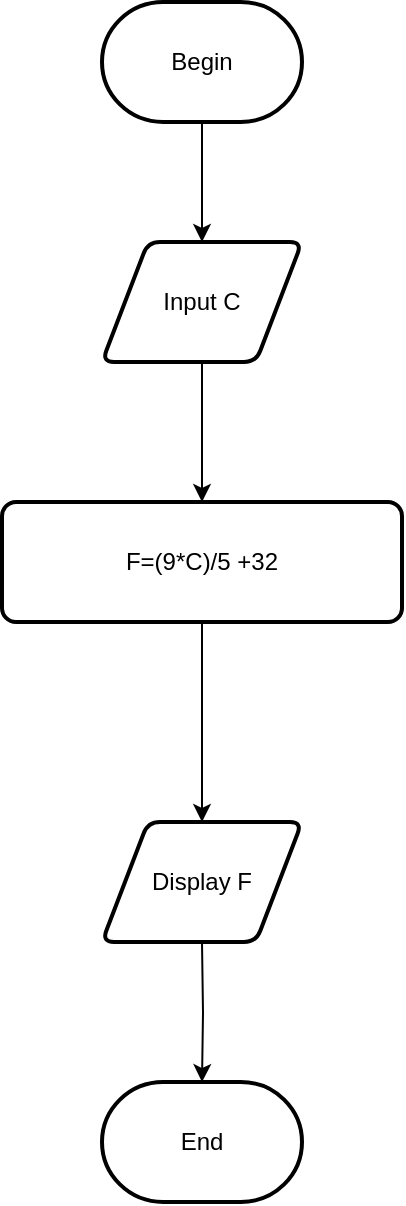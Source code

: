 <mxfile version="20.8.16" type="device" pages="5"><diagram name="TH1_Aglo_temperature_conversion" id="z-Ecag7XtdV0DOx-GFVC"><mxGraphModel dx="358" dy="674" grid="1" gridSize="10" guides="1" tooltips="1" connect="1" arrows="1" fold="1" page="1" pageScale="1" pageWidth="1169" pageHeight="827" math="0" shadow="0"><root><mxCell id="0"/><mxCell id="1" parent="0"/><mxCell id="3XTtKVtYHwMLiTdskplB-5" style="edgeStyle=orthogonalEdgeStyle;rounded=0;orthogonalLoop=1;jettySize=auto;html=1;" edge="1" parent="1"><mxGeometry relative="1" as="geometry"><mxPoint x="470" y="200" as="sourcePoint"/><mxPoint x="470" y="270" as="targetPoint"/></mxGeometry></mxCell><mxCell id="3XTtKVtYHwMLiTdskplB-3" style="edgeStyle=orthogonalEdgeStyle;rounded=0;orthogonalLoop=1;jettySize=auto;html=1;entryX=0.5;entryY=0;entryDx=0;entryDy=0;" edge="1" parent="1" source="3XTtKVtYHwMLiTdskplB-2"><mxGeometry relative="1" as="geometry"><mxPoint x="470" y="140" as="targetPoint"/></mxGeometry></mxCell><mxCell id="3XTtKVtYHwMLiTdskplB-2" value="Begin" style="strokeWidth=2;html=1;shape=mxgraph.flowchart.terminator;whiteSpace=wrap;" vertex="1" parent="1"><mxGeometry x="420" y="20" width="100" height="60" as="geometry"/></mxCell><mxCell id="3XTtKVtYHwMLiTdskplB-7" style="edgeStyle=orthogonalEdgeStyle;rounded=0;orthogonalLoop=1;jettySize=auto;html=1;" edge="1" parent="1"><mxGeometry relative="1" as="geometry"><mxPoint x="470" y="330" as="sourcePoint"/><mxPoint x="470" y="430" as="targetPoint"/></mxGeometry></mxCell><mxCell id="3XTtKVtYHwMLiTdskplB-9" style="edgeStyle=orthogonalEdgeStyle;rounded=0;orthogonalLoop=1;jettySize=auto;html=1;" edge="1" parent="1" target="3XTtKVtYHwMLiTdskplB-8"><mxGeometry relative="1" as="geometry"><mxPoint x="470" y="490" as="sourcePoint"/></mxGeometry></mxCell><mxCell id="3XTtKVtYHwMLiTdskplB-8" value="End" style="strokeWidth=2;html=1;shape=mxgraph.flowchart.terminator;whiteSpace=wrap;" vertex="1" parent="1"><mxGeometry x="420" y="560" width="100" height="60" as="geometry"/></mxCell><mxCell id="cidz63K17FF9WwEXyULt-1" value="Input C" style="shape=parallelogram;html=1;strokeWidth=2;perimeter=parallelogramPerimeter;whiteSpace=wrap;rounded=1;arcSize=12;size=0.23;" vertex="1" parent="1"><mxGeometry x="420" y="140" width="100" height="60" as="geometry"/></mxCell><mxCell id="cidz63K17FF9WwEXyULt-2" value="F=(9*C)/5 +32" style="rounded=1;whiteSpace=wrap;html=1;absoluteArcSize=1;arcSize=14;strokeWidth=2;" vertex="1" parent="1"><mxGeometry x="370" y="270" width="200" height="60" as="geometry"/></mxCell><mxCell id="cidz63K17FF9WwEXyULt-3" value="Display F" style="shape=parallelogram;html=1;strokeWidth=2;perimeter=parallelogramPerimeter;whiteSpace=wrap;rounded=1;arcSize=12;size=0.23;" vertex="1" parent="1"><mxGeometry x="420" y="430" width="100" height="60" as="geometry"/></mxCell></root></mxGraphModel></diagram><diagram id="kIPvLgVonutG8pXQMLqv" name="TH2_Aglo_guess_number"><mxGraphModel dx="1720" dy="1037" grid="1" gridSize="10" guides="1" tooltips="1" connect="1" arrows="1" fold="1" page="1" pageScale="1" pageWidth="1169" pageHeight="827" math="0" shadow="0"><root><mxCell id="0"/><mxCell id="1" parent="0"/><mxCell id="Uh2rlS9mvRCxZnGvqWAy-11" style="edgeStyle=orthogonalEdgeStyle;rounded=0;orthogonalLoop=1;jettySize=auto;html=1;entryX=0.5;entryY=0;entryDx=0;entryDy=0;" edge="1" parent="1" source="Uh2rlS9mvRCxZnGvqWAy-2" target="Uh2rlS9mvRCxZnGvqWAy-3"><mxGeometry relative="1" as="geometry"/></mxCell><mxCell id="Uh2rlS9mvRCxZnGvqWAy-2" value="Begin" style="strokeWidth=2;html=1;shape=mxgraph.flowchart.terminator;whiteSpace=wrap;" vertex="1" parent="1"><mxGeometry x="220" y="90" width="100" height="60" as="geometry"/></mxCell><mxCell id="Uh2rlS9mvRCxZnGvqWAy-12" style="edgeStyle=orthogonalEdgeStyle;rounded=0;orthogonalLoop=1;jettySize=auto;html=1;" edge="1" parent="1" source="Uh2rlS9mvRCxZnGvqWAy-3" target="Uh2rlS9mvRCxZnGvqWAy-4"><mxGeometry relative="1" as="geometry"/></mxCell><mxCell id="Uh2rlS9mvRCxZnGvqWAy-3" value="Input N ngẫu nhiên từ 0-9" style="shape=parallelogram;html=1;strokeWidth=2;perimeter=parallelogramPerimeter;whiteSpace=wrap;rounded=1;arcSize=12;size=0.23;" vertex="1" parent="1"><mxGeometry x="90" y="230" width="360" height="60" as="geometry"/></mxCell><mxCell id="Uh2rlS9mvRCxZnGvqWAy-13" style="edgeStyle=orthogonalEdgeStyle;rounded=0;orthogonalLoop=1;jettySize=auto;html=1;" edge="1" parent="1" source="Uh2rlS9mvRCxZnGvqWAy-4" target="Uh2rlS9mvRCxZnGvqWAy-5"><mxGeometry relative="1" as="geometry"/></mxCell><mxCell id="Uh2rlS9mvRCxZnGvqWAy-4" value="Input M" style="shape=parallelogram;html=1;strokeWidth=2;perimeter=parallelogramPerimeter;whiteSpace=wrap;rounded=1;arcSize=12;size=0.23;" vertex="1" parent="1"><mxGeometry x="220" y="370" width="100" height="60" as="geometry"/></mxCell><mxCell id="Uh2rlS9mvRCxZnGvqWAy-9" style="edgeStyle=orthogonalEdgeStyle;rounded=0;orthogonalLoop=1;jettySize=auto;html=1;entryX=0.5;entryY=0;entryDx=0;entryDy=0;" edge="1" parent="1" source="Uh2rlS9mvRCxZnGvqWAy-5" target="Uh2rlS9mvRCxZnGvqWAy-6"><mxGeometry relative="1" as="geometry"><Array as="points"><mxPoint x="105" y="540"/></Array></mxGeometry></mxCell><mxCell id="Uh2rlS9mvRCxZnGvqWAy-10" style="edgeStyle=orthogonalEdgeStyle;rounded=0;orthogonalLoop=1;jettySize=auto;html=1;" edge="1" parent="1" source="Uh2rlS9mvRCxZnGvqWAy-5" target="Uh2rlS9mvRCxZnGvqWAy-7"><mxGeometry relative="1" as="geometry"><Array as="points"><mxPoint x="435" y="550"/></Array></mxGeometry></mxCell><mxCell id="Uh2rlS9mvRCxZnGvqWAy-5" value="N==M" style="strokeWidth=2;html=1;shape=mxgraph.flowchart.decision;whiteSpace=wrap;" vertex="1" parent="1"><mxGeometry x="220" y="490" width="100" height="100" as="geometry"/></mxCell><mxCell id="Uh2rlS9mvRCxZnGvqWAy-15" style="edgeStyle=orthogonalEdgeStyle;rounded=0;orthogonalLoop=1;jettySize=auto;html=1;entryX=0;entryY=0.5;entryDx=0;entryDy=0;entryPerimeter=0;" edge="1" parent="1" source="Uh2rlS9mvRCxZnGvqWAy-6" target="Uh2rlS9mvRCxZnGvqWAy-8"><mxGeometry relative="1" as="geometry"/></mxCell><mxCell id="Uh2rlS9mvRCxZnGvqWAy-6" value="Output &quot;Dự đoán đúng&quot;" style="shape=parallelogram;html=1;strokeWidth=2;perimeter=parallelogramPerimeter;whiteSpace=wrap;rounded=1;arcSize=12;size=0.23;" vertex="1" parent="1"><mxGeometry x="-10" y="660" width="230" height="60" as="geometry"/></mxCell><mxCell id="Uh2rlS9mvRCxZnGvqWAy-14" style="edgeStyle=orthogonalEdgeStyle;rounded=0;orthogonalLoop=1;jettySize=auto;html=1;entryX=1;entryY=0.5;entryDx=0;entryDy=0;entryPerimeter=0;" edge="1" parent="1" source="Uh2rlS9mvRCxZnGvqWAy-7" target="Uh2rlS9mvRCxZnGvqWAy-8"><mxGeometry relative="1" as="geometry"/></mxCell><mxCell id="Uh2rlS9mvRCxZnGvqWAy-7" value="Output &quot;Dự đoán sai&quot;" style="shape=parallelogram;html=1;strokeWidth=2;perimeter=parallelogramPerimeter;whiteSpace=wrap;rounded=1;arcSize=12;size=0.23;" vertex="1" parent="1"><mxGeometry x="320" y="660" width="230" height="60" as="geometry"/></mxCell><mxCell id="Uh2rlS9mvRCxZnGvqWAy-8" value="End" style="strokeWidth=2;html=1;shape=mxgraph.flowchart.terminator;whiteSpace=wrap;" vertex="1" parent="1"><mxGeometry x="220" y="810" width="100" height="60" as="geometry"/></mxCell><mxCell id="Uh2rlS9mvRCxZnGvqWAy-16" value="YES" style="text;html=1;strokeColor=none;fillColor=none;align=center;verticalAlign=middle;whiteSpace=wrap;rounded=0;" vertex="1" parent="1"><mxGeometry x="110" y="500" width="60" height="30" as="geometry"/></mxCell><mxCell id="Uh2rlS9mvRCxZnGvqWAy-17" value="NO" style="text;html=1;strokeColor=none;fillColor=none;align=center;verticalAlign=middle;whiteSpace=wrap;rounded=0;" vertex="1" parent="1"><mxGeometry x="350" y="510" width="60" height="30" as="geometry"/></mxCell></root></mxGraphModel></diagram><diagram id="JzwLHw0qT0AQKPSYIRBj" name="TH3_average_score"><mxGraphModel dx="597" dy="1123" grid="1" gridSize="10" guides="1" tooltips="1" connect="1" arrows="1" fold="1" page="1" pageScale="1" pageWidth="1169" pageHeight="827" math="0" shadow="0"><root><mxCell id="0"/><mxCell id="1" parent="0"/><mxCell id="V80vxKgpTHDF7PZHybiU-6" style="edgeStyle=orthogonalEdgeStyle;rounded=0;orthogonalLoop=1;jettySize=auto;html=1;entryX=0.5;entryY=0;entryDx=0;entryDy=0;" edge="1" parent="1" source="u5oXYtV3NKRl-gYC1ytZ-1" target="u5oXYtV3NKRl-gYC1ytZ-2"><mxGeometry relative="1" as="geometry"/></mxCell><mxCell id="u5oXYtV3NKRl-gYC1ytZ-1" value="Begin" style="strokeWidth=2;html=1;shape=mxgraph.flowchart.terminator;whiteSpace=wrap;" vertex="1" parent="1"><mxGeometry x="360" width="100" height="60" as="geometry"/></mxCell><mxCell id="V80vxKgpTHDF7PZHybiU-7" style="edgeStyle=orthogonalEdgeStyle;rounded=0;orthogonalLoop=1;jettySize=auto;html=1;" edge="1" parent="1" source="u5oXYtV3NKRl-gYC1ytZ-2" target="1CCtXb8zHZi55fQOlHdO-1"><mxGeometry relative="1" as="geometry"/></mxCell><mxCell id="u5oXYtV3NKRl-gYC1ytZ-2" value="Input A,B,C" style="shape=parallelogram;html=1;strokeWidth=2;perimeter=parallelogramPerimeter;whiteSpace=wrap;rounded=1;arcSize=12;size=0.23;" vertex="1" parent="1"><mxGeometry x="360" y="130" width="100" height="60" as="geometry"/></mxCell><mxCell id="tb_lgwTQB5GJYdjLvDP2-1" style="edgeStyle=orthogonalEdgeStyle;rounded=0;orthogonalLoop=1;jettySize=auto;html=1;" edge="1" parent="1" source="1CCtXb8zHZi55fQOlHdO-1"><mxGeometry relative="1" as="geometry"><mxPoint x="200" y="590" as="targetPoint"/><Array as="points"><mxPoint x="200" y="390"/></Array></mxGeometry></mxCell><mxCell id="tb_lgwTQB5GJYdjLvDP2-2" style="edgeStyle=orthogonalEdgeStyle;rounded=0;orthogonalLoop=1;jettySize=auto;html=1;entryX=0.75;entryY=0;entryDx=0;entryDy=0;" edge="1" parent="1" source="1CCtXb8zHZi55fQOlHdO-1" target="dTHVtkMwbXBJsg-jbyZ9-2"><mxGeometry relative="1" as="geometry"><Array as="points"><mxPoint x="652" y="390"/></Array></mxGeometry></mxCell><mxCell id="1CCtXb8zHZi55fQOlHdO-1" value="&lt;p style=&quot;margin: 0cm 0cm 0cm 36pt; font-size: 12pt; font-family: Calibri, sans-serif;&quot; class=&quot;MsoNormal&quot;&gt;A &amp;gt;=0 AND 10 &amp;lt;=A) AND&lt;/p&gt;&lt;p style=&quot;margin: 0cm 0cm 0cm 36pt; font-size: 12pt; font-family: Calibri, sans-serif;&quot; class=&quot;MsoNormal&quot;&gt;&lt;span lang=&quot;VI&quot;&gt;&amp;nbsp; &amp;nbsp;(B &amp;gt;=0 AND 10 &amp;lt;=B) AND&lt;/span&gt;&lt;/p&gt;&lt;p style=&quot;margin: 0cm 0cm 0cm 36pt; font-size: 12pt; font-family: Calibri, sans-serif;&quot; class=&quot;MsoNormal&quot;&gt;&lt;span lang=&quot;VI&quot;&gt;&amp;nbsp; &amp;nbsp; (C &amp;gt;=0 AND 10 &amp;lt;=C) AND&lt;/span&gt;&lt;/p&gt;" style="strokeWidth=2;html=1;shape=mxgraph.flowchart.decision;whiteSpace=wrap;align=left;" vertex="1" parent="1"><mxGeometry x="255" y="290" width="310" height="200" as="geometry"/></mxCell><mxCell id="V80vxKgpTHDF7PZHybiU-4" style="edgeStyle=orthogonalEdgeStyle;rounded=0;orthogonalLoop=1;jettySize=auto;html=1;entryX=0;entryY=0.5;entryDx=0;entryDy=0;entryPerimeter=0;" edge="1" parent="1" target="V80vxKgpTHDF7PZHybiU-3"><mxGeometry relative="1" as="geometry"><mxPoint x="215" y="650" as="sourcePoint"/><Array as="points"><mxPoint x="215" y="750"/></Array></mxGeometry></mxCell><mxCell id="V80vxKgpTHDF7PZHybiU-5" style="edgeStyle=orthogonalEdgeStyle;rounded=0;orthogonalLoop=1;jettySize=auto;html=1;entryX=1;entryY=0.5;entryDx=0;entryDy=0;entryPerimeter=0;exitX=0.612;exitY=1.036;exitDx=0;exitDy=0;exitPerimeter=0;" edge="1" parent="1" source="dTHVtkMwbXBJsg-jbyZ9-2" target="V80vxKgpTHDF7PZHybiU-3"><mxGeometry relative="1" as="geometry"><Array as="points"><mxPoint x="655" y="750"/></Array></mxGeometry></mxCell><mxCell id="dTHVtkMwbXBJsg-jbyZ9-2" value="OUtput &quot;Không thể thự thi&quot;" style="shape=parallelogram;html=1;strokeWidth=2;perimeter=parallelogramPerimeter;whiteSpace=wrap;rounded=1;arcSize=12;size=0.23;" vertex="1" parent="1"><mxGeometry x="490" y="580" width="270" height="60" as="geometry"/></mxCell><mxCell id="V80vxKgpTHDF7PZHybiU-3" value="End" style="strokeWidth=2;html=1;shape=mxgraph.flowchart.terminator;whiteSpace=wrap;" vertex="1" parent="1"><mxGeometry x="360" y="720" width="100" height="60" as="geometry"/></mxCell><mxCell id="oSIrALMisERqpd3--pe5-1" value="YES" style="text;html=1;align=center;verticalAlign=middle;resizable=0;points=[];autosize=1;strokeColor=none;fillColor=none;" vertex="1" parent="1"><mxGeometry x="200" y="360" width="50" height="30" as="geometry"/></mxCell><mxCell id="oSIrALMisERqpd3--pe5-3" value="No" style="text;html=1;align=center;verticalAlign=middle;resizable=0;points=[];autosize=1;strokeColor=none;fillColor=none;" vertex="1" parent="1"><mxGeometry x="570" y="365" width="40" height="30" as="geometry"/></mxCell><mxCell id="finKexHOR0rj_BpZWW5r-1" value="TB= (A+B+C)/3" style="rounded=1;whiteSpace=wrap;html=1;absoluteArcSize=1;arcSize=14;strokeWidth=2;" vertex="1" parent="1"><mxGeometry x="155" y="590" width="100" height="60" as="geometry"/></mxCell></root></mxGraphModel></diagram><diagram id="EL9HG1JgrVTTBLlvtjzL" name="BT1_exchange_rate"><mxGraphModel dx="358" dy="674" grid="1" gridSize="10" guides="1" tooltips="1" connect="1" arrows="1" fold="1" page="1" pageScale="1" pageWidth="1169" pageHeight="827" math="0" shadow="0"><root><mxCell id="0"/><mxCell id="1" parent="0"/><mxCell id="JHP5sL1T-VZSiP7OojMO-2" style="edgeStyle=orthogonalEdgeStyle;rounded=0;orthogonalLoop=1;jettySize=auto;html=1;entryX=0.5;entryY=0;entryDx=0;entryDy=0;" edge="1" parent="1" source="r2JU_aXqQ4K3YFV64XvW-1" target="Xg8sPPJkqaVZk9IFILf5-1"><mxGeometry relative="1" as="geometry"/></mxCell><mxCell id="r2JU_aXqQ4K3YFV64XvW-1" value="Begin" style="strokeWidth=2;html=1;shape=mxgraph.flowchart.terminator;whiteSpace=wrap;" vertex="1" parent="1"><mxGeometry x="130" y="80" width="100" height="60" as="geometry"/></mxCell><mxCell id="JHP5sL1T-VZSiP7OojMO-3" style="edgeStyle=orthogonalEdgeStyle;rounded=0;orthogonalLoop=1;jettySize=auto;html=1;entryX=0.5;entryY=0;entryDx=0;entryDy=0;" edge="1" parent="1" source="Xg8sPPJkqaVZk9IFILf5-1" target="CkwVtqDgc_lrKV6cSyTr-1"><mxGeometry relative="1" as="geometry"/></mxCell><mxCell id="Xg8sPPJkqaVZk9IFILf5-1" value="A số tiền Đô la Mỹ&lt;br&gt;B là số tiền Việt Nam Đồng&lt;br&gt;E là tỷ giá $ sang VNĐ" style="shape=parallelogram;html=1;strokeWidth=2;perimeter=parallelogramPerimeter;whiteSpace=wrap;rounded=1;arcSize=12;size=0.23;" vertex="1" parent="1"><mxGeometry x="75" y="210" width="210" height="60" as="geometry"/></mxCell><mxCell id="JHP5sL1T-VZSiP7OojMO-4" style="edgeStyle=orthogonalEdgeStyle;rounded=0;orthogonalLoop=1;jettySize=auto;html=1;entryX=0.6;entryY=0.167;entryDx=0;entryDy=0;entryPerimeter=0;" edge="1" parent="1" source="CkwVtqDgc_lrKV6cSyTr-1" target="ZIudOOtf4o62DCRAsU9N-1"><mxGeometry relative="1" as="geometry"/></mxCell><mxCell id="CkwVtqDgc_lrKV6cSyTr-1" value="Input A" style="shape=parallelogram;html=1;strokeWidth=2;perimeter=parallelogramPerimeter;whiteSpace=wrap;rounded=1;arcSize=12;size=0.23;" vertex="1" parent="1"><mxGeometry x="130" y="320" width="100" height="60" as="geometry"/></mxCell><mxCell id="JHP5sL1T-VZSiP7OojMO-5" style="edgeStyle=orthogonalEdgeStyle;rounded=0;orthogonalLoop=1;jettySize=auto;html=1;entryX=0.5;entryY=0;entryDx=0;entryDy=0;" edge="1" parent="1" source="ZIudOOtf4o62DCRAsU9N-1" target="zMWTtKVbeBgDyvbenV3L-1"><mxGeometry relative="1" as="geometry"/></mxCell><mxCell id="ZIudOOtf4o62DCRAsU9N-1" value="E= 23000" style="shape=parallelogram;html=1;strokeWidth=2;perimeter=parallelogramPerimeter;whiteSpace=wrap;rounded=1;arcSize=12;size=0.23;" vertex="1" parent="1"><mxGeometry x="120" y="440" width="100" height="50" as="geometry"/></mxCell><mxCell id="JHP5sL1T-VZSiP7OojMO-6" style="edgeStyle=orthogonalEdgeStyle;rounded=0;orthogonalLoop=1;jettySize=auto;html=1;" edge="1" parent="1" source="zMWTtKVbeBgDyvbenV3L-1" target="zMWTtKVbeBgDyvbenV3L-2"><mxGeometry relative="1" as="geometry"><Array as="points"><mxPoint x="170" y="650"/><mxPoint x="170" y="650"/></Array></mxGeometry></mxCell><mxCell id="zMWTtKVbeBgDyvbenV3L-1" value="B=A*E" style="rounded=1;whiteSpace=wrap;html=1;absoluteArcSize=1;arcSize=14;strokeWidth=2;" vertex="1" parent="1"><mxGeometry x="120" y="550" width="100" height="50" as="geometry"/></mxCell><mxCell id="JHP5sL1T-VZSiP7OojMO-7" style="edgeStyle=orthogonalEdgeStyle;rounded=0;orthogonalLoop=1;jettySize=auto;html=1;entryX=0.5;entryY=0;entryDx=0;entryDy=0;entryPerimeter=0;" edge="1" parent="1" source="zMWTtKVbeBgDyvbenV3L-2" target="JHP5sL1T-VZSiP7OojMO-1"><mxGeometry relative="1" as="geometry"><Array as="points"><mxPoint x="165" y="800"/></Array></mxGeometry></mxCell><mxCell id="zMWTtKVbeBgDyvbenV3L-2" value="Output &quot;Số tiền VND tương ứng: &quot;,B" style="shape=parallelogram;html=1;strokeWidth=2;perimeter=parallelogramPerimeter;whiteSpace=wrap;rounded=1;arcSize=12;size=0.23;" vertex="1" parent="1"><mxGeometry x="30" y="680" width="270" height="60" as="geometry"/></mxCell><mxCell id="JHP5sL1T-VZSiP7OojMO-1" value="End" style="strokeWidth=2;html=1;shape=mxgraph.flowchart.terminator;whiteSpace=wrap;" vertex="1" parent="1"><mxGeometry x="115" y="800" width="100" height="60" as="geometry"/></mxCell></root></mxGraphModel></diagram><diagram id="i6U_pmXPTPkINHQU6Ocy" name="BT2_Aglo_value_max"><mxGraphModel dx="1432" dy="2696" grid="0" gridSize="10" guides="1" tooltips="1" connect="1" arrows="1" fold="1" page="0" pageScale="1" pageWidth="1169" pageHeight="827" math="0" shadow="0"><root><mxCell id="0"/><mxCell id="1" parent="0"/><mxCell id="DIljuVietHSQ6OegzxgV-1" value="&lt;meta charset=&quot;utf-8&quot;&gt;&lt;div style=&quot;box-sizing: border-box; border-radius: 0px; margin: 0px; color: rgb(170, 170, 170); font-family: -apple-system, &amp;quot;system-ui&amp;quot;, &amp;quot;Segoe UI&amp;quot;, Roboto, Oxygen-Sans, Ubuntu, Cantarell, &amp;quot;Helvetica Neue&amp;quot;, sans-serif; font-size: 16px; font-style: normal; font-variant-ligatures: normal; font-variant-caps: normal; font-weight: 400; letter-spacing: normal; orphans: 2; text-align: start; text-indent: 0px; text-transform: none; widows: 2; word-spacing: 0px; -webkit-text-stroke-width: 0px; background-color: rgb(18, 18, 18); text-decoration-thickness: initial; text-decoration-style: initial; text-decoration-color: initial;&quot; class=&quot;ld-tabs ld-tab-count-1&quot;&gt;&lt;div style=&quot;box-sizing: border-box; border-radius: 0px; margin-bottom: 50px;&quot; class=&quot;ld-tabs-content&quot;&gt;&lt;div style=&quot;box-sizing: border-box; border-radius: 0px; display: block; padding: 0px;&quot; id=&quot;ld-tab-content-36341&quot; class=&quot;ld-tab-content ld-visible&quot; aria-labelledby=&quot;content&quot; tabindex=&quot;0&quot; role=&quot;tabpanel&quot;&gt;&lt;h3 style=&quot;box-sizing: border-box; margin: 0px 0px 1.688rem; padding: 0px; font-size: 1.25rem; line-height: 28px; font-weight: 600; color: rgb(255, 255, 255); font-family: -apple-system, BlinkMacSystemFont, &amp;quot;Segoe UI&amp;quot;, Roboto, Oxygen-Sans, Ubuntu, Cantarell, &amp;quot;Helvetica Neue&amp;quot;, sans-serif;&quot;&gt;Mục tiêu&lt;/h3&gt;&lt;p style=&quot;box-sizing: border-box; margin: 0px 0px 1.688rem; padding: 0px; overflow-wrap: break-word;&quot;&gt;Luyện tập sử dụng pseudo-code và flowchart để mô tả các giải thuật có chứa cấu trúc điều kiện (cấu trúc lựa chọn).&lt;/p&gt;&lt;h3 style=&quot;box-sizing: border-box; margin: 0px 0px 1.688rem; padding: 0px; font-size: 1.25rem; line-height: 28px; font-weight: 600; color: rgb(255, 255, 255); font-family: -apple-system, BlinkMacSystemFont, &amp;quot;Segoe UI&amp;quot;, Roboto, Oxygen-Sans, Ubuntu, Cantarell, &amp;quot;Helvetica Neue&amp;quot;, sans-serif;&quot;&gt;Mô tả&lt;/h3&gt;&lt;p style=&quot;box-sizing: border-box; margin: 0px 0px 1.688rem; padding: 0px; overflow-wrap: break-word;&quot;&gt;Trong phần này, chúng ta sẽ mô tả giải thuật để tìm ra giá trị lớn nhất trong 3 số.&lt;/p&gt;&lt;p style=&quot;box-sizing: border-box; margin: 0px 0px 1.688rem; padding: 0px; overflow-wrap: break-word;&quot;&gt;Bắt đầu, chúng ta cho phép nhập 3 giá trị vào. Sau đó, chúng ta thực hiện việc so sách lần lượt từng giá trị để tìm ra giá trị lớn nhất.&lt;/p&gt;&lt;h3 style=&quot;box-sizing: border-box; margin: 0px 0px 1.688rem; padding: 0px; font-size: 1.25rem; line-height: 28px; font-weight: 600; color: rgb(255, 255, 255); font-family: -apple-system, BlinkMacSystemFont, &amp;quot;Segoe UI&amp;quot;, Roboto, Oxygen-Sans, Ubuntu, Cantarell, &amp;quot;Helvetica Neue&amp;quot;, sans-serif;&quot;&gt;Hướng dẫn&lt;/h3&gt;&lt;p style=&quot;box-sizing: border-box; margin: 0px 0px 1.688rem; padding: 0px; overflow-wrap: break-word;&quot;&gt;So sánh lần lượt từng hai số với nhau để tìm ra số lớn hơn.&lt;/p&gt;&lt;/div&gt;&lt;/div&gt;&lt;/div&gt;&lt;div style=&quot;box-sizing: border-box; border-radius: 0px; margin-bottom: 40px; margin-top: 10px; color: rgb(170, 170, 170); font-family: -apple-system, &amp;quot;system-ui&amp;quot;, &amp;quot;Segoe UI&amp;quot;, Roboto, Oxygen-Sans, Ubuntu, Cantarell, &amp;quot;Helvetica Neue&amp;quot;, sans-serif; font-size: 16px; font-style: normal; font-variant-ligatures: normal; font-variant-caps: normal; font-weight: 400; letter-spacing: normal; orphans: 2; text-align: start; text-indent: 0px; text-transform: none; widows: 2; word-spacing: 0px; -webkit-text-stroke-width: 0px; background-color: rgb(18, 18, 18); text-decoration-thickness: initial; text-decoration-style: initial; text-decoration-color: initial;&quot; data-quiz-meta=&quot;{&amp;quot;quiz_pro_id&amp;quot;:543,&amp;quot;quiz_post_id&amp;quot;:36341}&quot; id=&quot;wpProQuiz_543&quot; class=&quot;wpProQuiz_content&quot;&gt;&lt;div style=&quot;box-sizing: border-box; border-radius: 0px;&quot; class=&quot;wpProQuiz_quiz&quot;&gt;&lt;ol style=&quot;box-sizing: border-box; margin: 0px; padding: 0px; list-style: none; border: 0px;&quot; class=&quot;wpProQuiz_list&quot;&gt;&lt;li style=&quot;box-sizing: border-box; border-radius: 0px; list-style: none; margin: 0px; padding: 0px; background-image: none; border: 0px; position: relative;&quot; data-question-meta=&quot;{&amp;quot;type&amp;quot;:&amp;quot;essay&amp;quot;,&amp;quot;question_pro_id&amp;quot;:2264,&amp;quot;question_post_id&amp;quot;:36345}&quot; data-type=&quot;essay&quot; class=&quot;wpProQuiz_listItem&quot;&gt;&lt;div style=&quot;box-sizing: border-box; border-radius: 0px; margin: 10px 0px 0px; padding-bottom: 1em;&quot; class=&quot;wpProQuiz_question&quot;&gt;&lt;div style=&quot;box-sizing: border-box; border-radius: 0px; margin-bottom: 10px;&quot; class=&quot;wpProQuiz_question_text&quot;&gt;&lt;p style=&quot;box-sizing: border-box; margin: 0px 0px 1.688rem; padding: 0px; overflow-wrap: break-word;&quot;&gt;Để hoàn thành bài tập, học viên hãy upload file vào ô nộp bài tập bên dưới.&lt;/p&gt;&lt;/div&gt;&lt;/div&gt;&lt;/li&gt;&lt;/ol&gt;&lt;/div&gt;&lt;/div&gt;" style="text;whiteSpace=wrap;html=1;" vertex="1" parent="1"><mxGeometry x="80" y="200" width="560" height="580" as="geometry"/></mxCell><mxCell id="DIljuVietHSQ6OegzxgV-10" style="edgeStyle=orthogonalEdgeStyle;rounded=0;orthogonalLoop=1;jettySize=auto;html=1;entryX=0.5;entryY=0;entryDx=0;entryDy=0;" edge="1" parent="1" source="DIljuVietHSQ6OegzxgV-2" target="DIljuVietHSQ6OegzxgV-3"><mxGeometry relative="1" as="geometry"/></mxCell><mxCell id="DIljuVietHSQ6OegzxgV-2" value="Begin" style="strokeWidth=2;html=1;shape=mxgraph.flowchart.terminator;whiteSpace=wrap;" vertex="1" parent="1"><mxGeometry x="930" y="20" width="100" height="60" as="geometry"/></mxCell><mxCell id="DIljuVietHSQ6OegzxgV-11" style="edgeStyle=orthogonalEdgeStyle;rounded=0;orthogonalLoop=1;jettySize=auto;html=1;" edge="1" parent="1" source="DIljuVietHSQ6OegzxgV-3" target="DIljuVietHSQ6OegzxgV-4"><mxGeometry relative="1" as="geometry"/></mxCell><mxCell id="DIljuVietHSQ6OegzxgV-3" value="Input a,b,c" style="shape=parallelogram;html=1;strokeWidth=2;perimeter=parallelogramPerimeter;whiteSpace=wrap;rounded=1;arcSize=12;size=0.23;" vertex="1" parent="1"><mxGeometry x="930" y="160" width="100" height="60" as="geometry"/></mxCell><mxCell id="DIljuVietHSQ6OegzxgV-12" style="edgeStyle=orthogonalEdgeStyle;rounded=0;orthogonalLoop=1;jettySize=auto;html=1;entryX=0.5;entryY=0;entryDx=0;entryDy=0;" edge="1" parent="1" source="DIljuVietHSQ6OegzxgV-4" target="DIljuVietHSQ6OegzxgV-5"><mxGeometry relative="1" as="geometry"/></mxCell><mxCell id="DIljuVietHSQ6OegzxgV-13" style="edgeStyle=orthogonalEdgeStyle;rounded=0;orthogonalLoop=1;jettySize=auto;html=1;entryX=0.5;entryY=0;entryDx=0;entryDy=0;entryPerimeter=0;" edge="1" parent="1" source="DIljuVietHSQ6OegzxgV-4" target="DIljuVietHSQ6OegzxgV-6"><mxGeometry relative="1" as="geometry"/></mxCell><mxCell id="DIljuVietHSQ6OegzxgV-4" value="a&amp;gt;=b and a&amp;gt;=c" style="strokeWidth=2;html=1;shape=mxgraph.flowchart.decision;whiteSpace=wrap;" vertex="1" parent="1"><mxGeometry x="930" y="300" width="100" height="100" as="geometry"/></mxCell><mxCell id="DIljuVietHSQ6OegzxgV-15" style="edgeStyle=orthogonalEdgeStyle;rounded=0;orthogonalLoop=1;jettySize=auto;html=1;entryX=0;entryY=0.5;entryDx=0;entryDy=0;" edge="1" parent="1" source="DIljuVietHSQ6OegzxgV-5" target="DIljuVietHSQ6OegzxgV-14"><mxGeometry relative="1" as="geometry"><Array as="points"><mxPoint x="780" y="797"/></Array></mxGeometry></mxCell><mxCell id="DIljuVietHSQ6OegzxgV-5" value="r=a" style="shape=parallelogram;html=1;strokeWidth=2;perimeter=parallelogramPerimeter;whiteSpace=wrap;rounded=1;arcSize=12;size=0.23;" vertex="1" parent="1"><mxGeometry x="730" y="470" width="100" height="60" as="geometry"/></mxCell><mxCell id="DIljuVietHSQ6OegzxgV-17" style="edgeStyle=orthogonalEdgeStyle;rounded=0;orthogonalLoop=1;jettySize=auto;html=1;entryX=0.5;entryY=0;entryDx=0;entryDy=0;" edge="1" parent="1" source="DIljuVietHSQ6OegzxgV-6" target="DIljuVietHSQ6OegzxgV-7"><mxGeometry relative="1" as="geometry"/></mxCell><mxCell id="DIljuVietHSQ6OegzxgV-21" style="edgeStyle=orthogonalEdgeStyle;rounded=0;orthogonalLoop=1;jettySize=auto;html=1;entryX=0;entryY=0.5;entryDx=0;entryDy=0;" edge="1" parent="1" source="DIljuVietHSQ6OegzxgV-6" target="DIljuVietHSQ6OegzxgV-8"><mxGeometry relative="1" as="geometry"/></mxCell><mxCell id="DIljuVietHSQ6OegzxgV-6" value="b&amp;gt;=a and b&amp;gt;=c" style="strokeWidth=2;html=1;shape=mxgraph.flowchart.decision;whiteSpace=wrap;" vertex="1" parent="1"><mxGeometry x="1160" y="460" width="100" height="100" as="geometry"/></mxCell><mxCell id="DIljuVietHSQ6OegzxgV-18" style="edgeStyle=orthogonalEdgeStyle;rounded=0;orthogonalLoop=1;jettySize=auto;html=1;" edge="1" parent="1" source="DIljuVietHSQ6OegzxgV-7" target="DIljuVietHSQ6OegzxgV-14"><mxGeometry relative="1" as="geometry"><Array as="points"><mxPoint x="1210" y="800"/></Array></mxGeometry></mxCell><mxCell id="DIljuVietHSQ6OegzxgV-7" value="r=b" style="shape=parallelogram;html=1;strokeWidth=2;perimeter=parallelogramPerimeter;whiteSpace=wrap;rounded=1;arcSize=12;size=0.23;" vertex="1" parent="1"><mxGeometry x="1160" y="680" width="100" height="60" as="geometry"/></mxCell><mxCell id="DIljuVietHSQ6OegzxgV-24" style="edgeStyle=orthogonalEdgeStyle;rounded=0;orthogonalLoop=1;jettySize=auto;html=1;entryX=0.886;entryY=0.542;entryDx=0;entryDy=0;entryPerimeter=0;" edge="1" parent="1" source="DIljuVietHSQ6OegzxgV-8" target="DIljuVietHSQ6OegzxgV-14"><mxGeometry relative="1" as="geometry"><Array as="points"><mxPoint x="1480" y="800"/><mxPoint x="1060" y="800"/></Array></mxGeometry></mxCell><mxCell id="DIljuVietHSQ6OegzxgV-8" value="r=c" style="shape=parallelogram;html=1;strokeWidth=2;perimeter=parallelogramPerimeter;whiteSpace=wrap;rounded=1;arcSize=12;size=0.23;" vertex="1" parent="1"><mxGeometry x="1430" y="480" width="100" height="60" as="geometry"/></mxCell><mxCell id="DIljuVietHSQ6OegzxgV-9" value="End" style="strokeWidth=2;html=1;shape=mxgraph.flowchart.terminator;whiteSpace=wrap;" vertex="1" parent="1"><mxGeometry x="940" y="900" width="100" height="60" as="geometry"/></mxCell><mxCell id="DIljuVietHSQ6OegzxgV-16" style="edgeStyle=orthogonalEdgeStyle;rounded=0;orthogonalLoop=1;jettySize=auto;html=1;entryX=0.5;entryY=0;entryDx=0;entryDy=0;entryPerimeter=0;" edge="1" parent="1" source="DIljuVietHSQ6OegzxgV-14" target="DIljuVietHSQ6OegzxgV-9"><mxGeometry relative="1" as="geometry"/></mxCell><mxCell id="DIljuVietHSQ6OegzxgV-14" value="Giá trị lớ nhất là:&amp;nbsp;" style="shape=parallelogram;html=1;strokeWidth=2;perimeter=parallelogramPerimeter;whiteSpace=wrap;rounded=1;arcSize=12;size=0.23;" vertex="1" parent="1"><mxGeometry x="905" y="767" width="170" height="60" as="geometry"/></mxCell><mxCell id="DIljuVietHSQ6OegzxgV-19" value="Yes" style="text;html=1;align=center;verticalAlign=middle;resizable=0;points=[];autosize=1;strokeColor=none;fillColor=none;" vertex="1" parent="1"><mxGeometry x="830" y="305" width="40" height="30" as="geometry"/></mxCell><mxCell id="DIljuVietHSQ6OegzxgV-20" value="&lt;span style=&quot;color: rgb(0, 0, 0); font-family: Helvetica; font-size: 12px; font-style: normal; font-variant-ligatures: normal; font-variant-caps: normal; font-weight: 400; letter-spacing: normal; orphans: 2; text-align: center; text-indent: 0px; text-transform: none; widows: 2; word-spacing: 0px; -webkit-text-stroke-width: 0px; background-color: rgb(251, 251, 251); text-decoration-thickness: initial; text-decoration-style: initial; text-decoration-color: initial; float: none; display: inline !important;&quot;&gt;No&lt;/span&gt;" style="text;whiteSpace=wrap;html=1;" vertex="1" parent="1"><mxGeometry x="1080" y="305" width="50" height="40" as="geometry"/></mxCell><mxCell id="DIljuVietHSQ6OegzxgV-22" value="Yes" style="text;html=1;align=center;verticalAlign=middle;resizable=0;points=[];autosize=1;strokeColor=none;fillColor=none;" vertex="1" parent="1"><mxGeometry x="1150" y="600" width="40" height="30" as="geometry"/></mxCell><mxCell id="DIljuVietHSQ6OegzxgV-23" value="No" style="text;html=1;align=center;verticalAlign=middle;resizable=0;points=[];autosize=1;strokeColor=none;fillColor=none;" vertex="1" parent="1"><mxGeometry x="1330" y="470" width="40" height="30" as="geometry"/></mxCell></root></mxGraphModel></diagram></mxfile>
